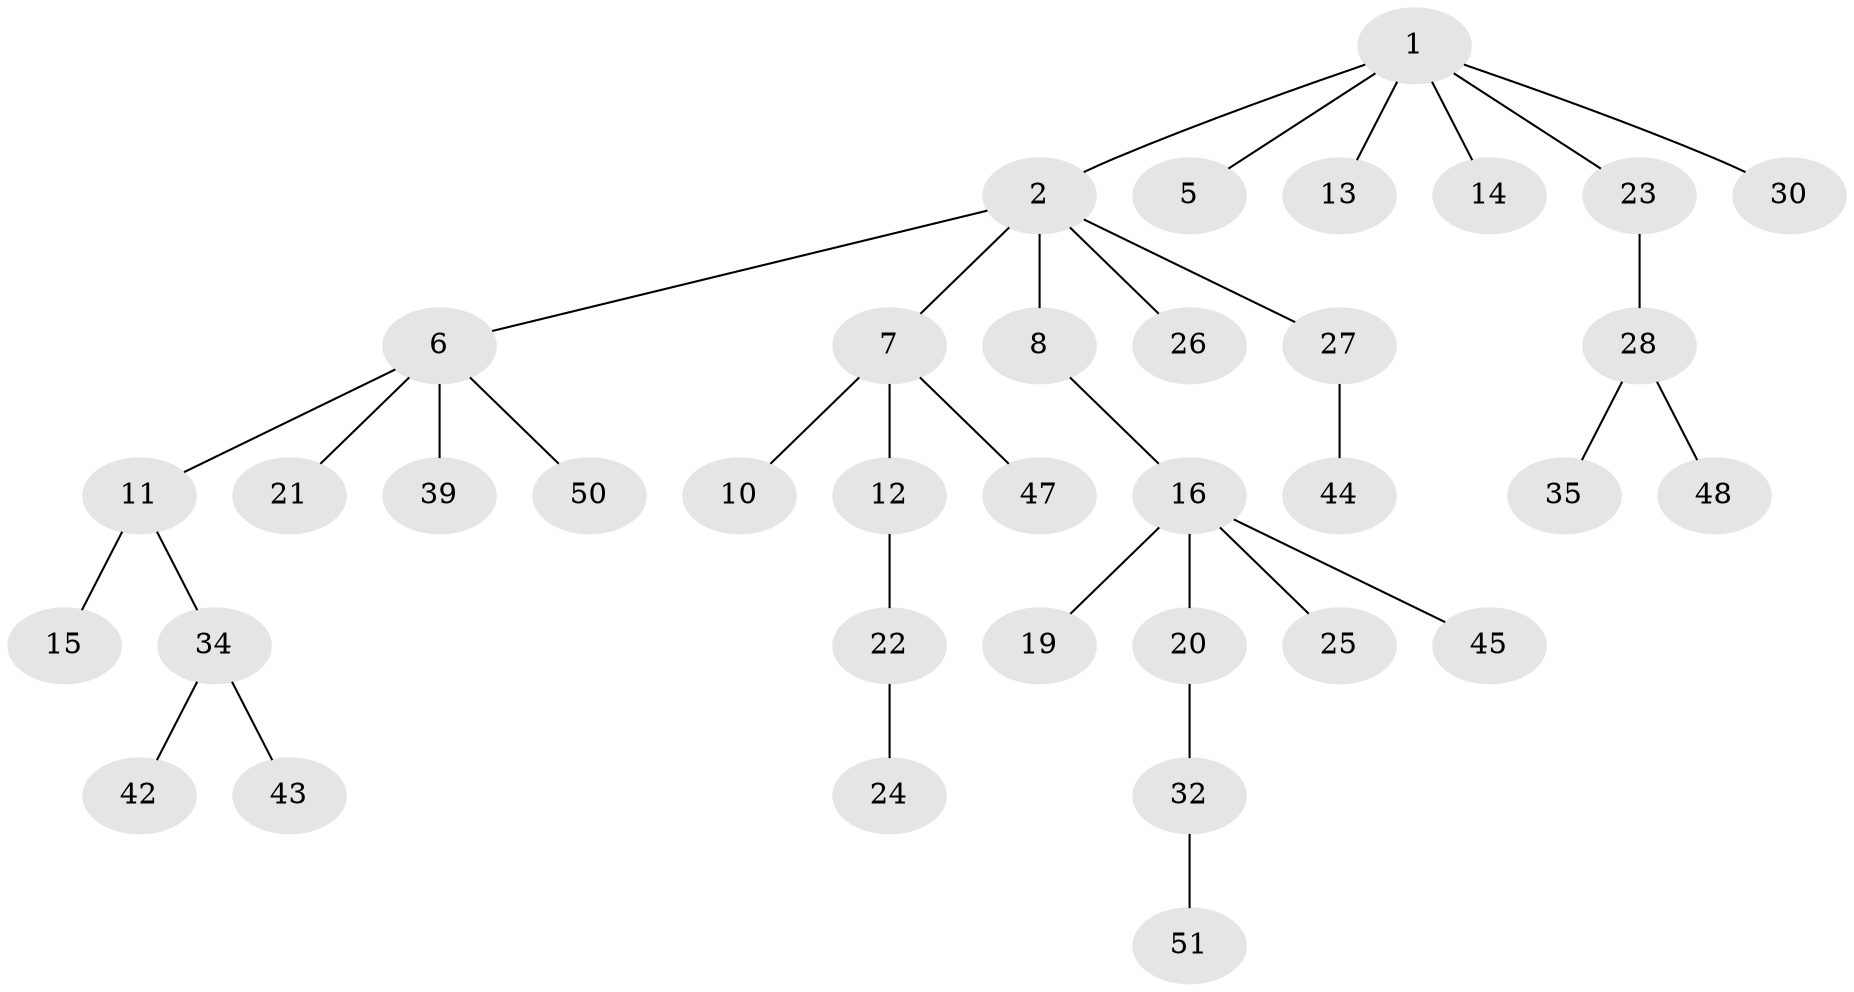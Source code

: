 // Generated by graph-tools (version 1.1) at 2025/52/02/27/25 19:52:13]
// undirected, 36 vertices, 35 edges
graph export_dot {
graph [start="1"]
  node [color=gray90,style=filled];
  1 [super="+3"];
  2 [super="+4"];
  5;
  6 [super="+17"];
  7 [super="+9"];
  8;
  10 [super="+46"];
  11 [super="+40"];
  12 [super="+38"];
  13;
  14;
  15;
  16 [super="+18"];
  19;
  20 [super="+33"];
  21;
  22;
  23 [super="+49"];
  24 [super="+31"];
  25 [super="+52"];
  26;
  27 [super="+29"];
  28 [super="+36"];
  30;
  32 [super="+37"];
  34 [super="+41"];
  35;
  39;
  42;
  43;
  44;
  45;
  47;
  48;
  50;
  51;
  1 -- 2;
  1 -- 5;
  1 -- 13;
  1 -- 14;
  1 -- 30;
  1 -- 23;
  2 -- 6;
  2 -- 7;
  2 -- 26;
  2 -- 27;
  2 -- 8;
  6 -- 11;
  6 -- 21;
  6 -- 39;
  6 -- 50;
  7 -- 10;
  7 -- 12;
  7 -- 47;
  8 -- 16;
  11 -- 15;
  11 -- 34;
  12 -- 22;
  16 -- 25;
  16 -- 45;
  16 -- 19;
  16 -- 20;
  20 -- 32;
  22 -- 24;
  23 -- 28;
  27 -- 44;
  28 -- 35;
  28 -- 48;
  32 -- 51;
  34 -- 42;
  34 -- 43;
}
